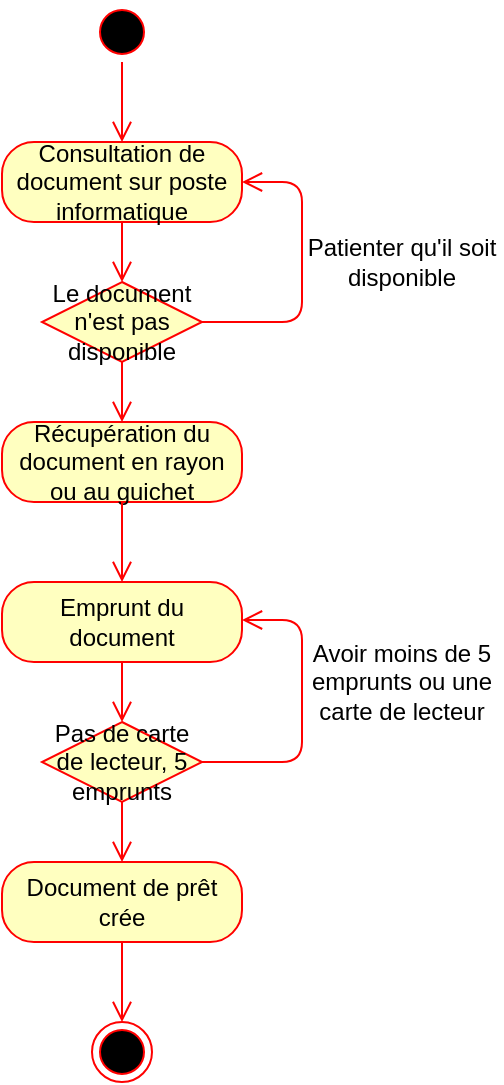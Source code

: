 <mxfile version="14.3.2" type="device"><diagram id="YmF9P56un6eHW6aihslT" name="Page-1"><mxGraphModel dx="1422" dy="737" grid="1" gridSize="10" guides="1" tooltips="1" connect="1" arrows="1" fold="1" page="1" pageScale="1" pageWidth="827" pageHeight="1169" math="0" shadow="0"><root><mxCell id="0"/><mxCell id="1" parent="0"/><mxCell id="vzKadztp_V5VjVPW6eht-1" value="Consultation de document sur poste informatique" style="rounded=1;whiteSpace=wrap;html=1;arcSize=40;fontColor=#000000;fillColor=#ffffc0;strokeColor=#ff0000;" vertex="1" parent="1"><mxGeometry x="100" y="100" width="120" height="40" as="geometry"/></mxCell><mxCell id="vzKadztp_V5VjVPW6eht-2" value="" style="edgeStyle=orthogonalEdgeStyle;html=1;verticalAlign=bottom;endArrow=open;endSize=8;strokeColor=#ff0000;entryX=0.5;entryY=0;entryDx=0;entryDy=0;" edge="1" source="vzKadztp_V5VjVPW6eht-1" parent="1"><mxGeometry relative="1" as="geometry"><mxPoint x="160" y="170" as="targetPoint"/></mxGeometry></mxCell><mxCell id="vzKadztp_V5VjVPW6eht-5" value="" style="ellipse;html=1;shape=startState;fillColor=#000000;strokeColor=#ff0000;" vertex="1" parent="1"><mxGeometry x="145" y="30" width="30" height="30" as="geometry"/></mxCell><mxCell id="vzKadztp_V5VjVPW6eht-6" value="" style="edgeStyle=orthogonalEdgeStyle;html=1;verticalAlign=bottom;endArrow=open;endSize=8;strokeColor=#ff0000;" edge="1" source="vzKadztp_V5VjVPW6eht-5" parent="1"><mxGeometry relative="1" as="geometry"><mxPoint x="160" y="100" as="targetPoint"/></mxGeometry></mxCell><mxCell id="vzKadztp_V5VjVPW6eht-7" value="Récupération du document en rayon ou au guichet" style="rounded=1;whiteSpace=wrap;html=1;arcSize=40;fontColor=#000000;fillColor=#ffffc0;strokeColor=#ff0000;" vertex="1" parent="1"><mxGeometry x="100" y="240" width="120" height="40" as="geometry"/></mxCell><mxCell id="vzKadztp_V5VjVPW6eht-8" value="" style="edgeStyle=orthogonalEdgeStyle;html=1;verticalAlign=bottom;endArrow=open;endSize=8;strokeColor=#ff0000;" edge="1" source="vzKadztp_V5VjVPW6eht-7" parent="1"><mxGeometry relative="1" as="geometry"><mxPoint x="160" y="320" as="targetPoint"/></mxGeometry></mxCell><mxCell id="vzKadztp_V5VjVPW6eht-13" value="Le document n'est pas disponible" style="rhombus;whiteSpace=wrap;html=1;fillColor=#ffffc0;strokeColor=#ff0000;" vertex="1" parent="1"><mxGeometry x="120" y="170" width="80" height="40" as="geometry"/></mxCell><mxCell id="vzKadztp_V5VjVPW6eht-14" value="" style="edgeStyle=orthogonalEdgeStyle;html=1;align=left;verticalAlign=bottom;endArrow=open;endSize=8;strokeColor=#ff0000;entryX=1;entryY=0.5;entryDx=0;entryDy=0;" edge="1" source="vzKadztp_V5VjVPW6eht-13" parent="1" target="vzKadztp_V5VjVPW6eht-1"><mxGeometry x="-1" relative="1" as="geometry"><mxPoint x="300" y="190" as="targetPoint"/><Array as="points"><mxPoint x="250" y="190"/><mxPoint x="250" y="120"/></Array></mxGeometry></mxCell><mxCell id="vzKadztp_V5VjVPW6eht-15" value="" style="edgeStyle=orthogonalEdgeStyle;html=1;align=left;verticalAlign=top;endArrow=open;endSize=8;strokeColor=#ff0000;" edge="1" source="vzKadztp_V5VjVPW6eht-13" parent="1"><mxGeometry x="-1" relative="1" as="geometry"><mxPoint x="160" y="240" as="targetPoint"/></mxGeometry></mxCell><mxCell id="vzKadztp_V5VjVPW6eht-17" value="Patienter qu'il soit disponible" style="text;html=1;strokeColor=none;fillColor=none;align=center;verticalAlign=middle;whiteSpace=wrap;rounded=0;" vertex="1" parent="1"><mxGeometry x="250" y="150" width="100" height="20" as="geometry"/></mxCell><mxCell id="vzKadztp_V5VjVPW6eht-21" value="Emprunt du document" style="rounded=1;whiteSpace=wrap;html=1;arcSize=40;fontColor=#000000;fillColor=#ffffc0;strokeColor=#ff0000;" vertex="1" parent="1"><mxGeometry x="100" y="320" width="120" height="40" as="geometry"/></mxCell><mxCell id="vzKadztp_V5VjVPW6eht-22" value="" style="edgeStyle=orthogonalEdgeStyle;html=1;verticalAlign=bottom;endArrow=open;endSize=8;strokeColor=#ff0000;" edge="1" source="vzKadztp_V5VjVPW6eht-21" parent="1"><mxGeometry relative="1" as="geometry"><mxPoint x="160" y="390" as="targetPoint"/></mxGeometry></mxCell><mxCell id="vzKadztp_V5VjVPW6eht-23" value="Document de prêt crée" style="rounded=1;whiteSpace=wrap;html=1;arcSize=40;fontColor=#000000;fillColor=#ffffc0;strokeColor=#ff0000;" vertex="1" parent="1"><mxGeometry x="100" y="460" width="120" height="40" as="geometry"/></mxCell><mxCell id="vzKadztp_V5VjVPW6eht-24" value="" style="edgeStyle=orthogonalEdgeStyle;html=1;verticalAlign=bottom;endArrow=open;endSize=8;strokeColor=#ff0000;" edge="1" source="vzKadztp_V5VjVPW6eht-23" parent="1"><mxGeometry relative="1" as="geometry"><mxPoint x="160" y="540" as="targetPoint"/></mxGeometry></mxCell><mxCell id="vzKadztp_V5VjVPW6eht-25" value="Pas de carte de lecteur, 5 emprunts" style="rhombus;whiteSpace=wrap;html=1;fillColor=#ffffc0;strokeColor=#ff0000;" vertex="1" parent="1"><mxGeometry x="120" y="390" width="80" height="40" as="geometry"/></mxCell><mxCell id="vzKadztp_V5VjVPW6eht-26" value="" style="edgeStyle=orthogonalEdgeStyle;html=1;align=left;verticalAlign=bottom;endArrow=open;endSize=8;strokeColor=#ff0000;entryX=1;entryY=0.25;entryDx=0;entryDy=0;" edge="1" parent="1"><mxGeometry x="-1" relative="1" as="geometry"><mxPoint x="220" y="339" as="targetPoint"/><mxPoint x="200" y="410" as="sourcePoint"/><Array as="points"><mxPoint x="250" y="410"/><mxPoint x="250" y="339"/></Array></mxGeometry></mxCell><mxCell id="vzKadztp_V5VjVPW6eht-27" value="" style="edgeStyle=orthogonalEdgeStyle;html=1;align=left;verticalAlign=top;endArrow=open;endSize=8;strokeColor=#ff0000;" edge="1" source="vzKadztp_V5VjVPW6eht-25" parent="1"><mxGeometry x="-1" relative="1" as="geometry"><mxPoint x="160" y="460" as="targetPoint"/></mxGeometry></mxCell><mxCell id="vzKadztp_V5VjVPW6eht-28" value="" style="ellipse;html=1;shape=endState;fillColor=#000000;strokeColor=#ff0000;" vertex="1" parent="1"><mxGeometry x="145" y="540" width="30" height="30" as="geometry"/></mxCell><mxCell id="vzKadztp_V5VjVPW6eht-29" value="Avoir moins de 5 emprunts ou une carte de lecteur" style="text;html=1;strokeColor=none;fillColor=none;align=center;verticalAlign=middle;whiteSpace=wrap;rounded=0;" vertex="1" parent="1"><mxGeometry x="250" y="360" width="100" height="20" as="geometry"/></mxCell></root></mxGraphModel></diagram></mxfile>